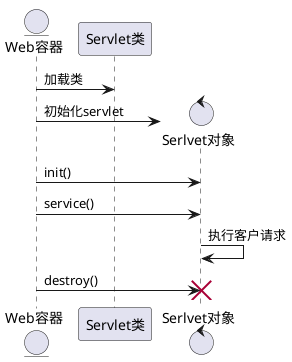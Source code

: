 @startuml Servlet Lifecycle

entity Web容器 as tomcat
participant Servlet类 as sClass
control Serlvet对象 as servlet

tomcat -> sClass: 加载类

create servlet
tomcat -> servlet: 初始化servlet
tomcat -> servlet: init()
tomcat -> servlet: service()
servlet -> servlet: 执行客户请求
tomcat -> servlet: destroy()
destroy servlet
@enduml